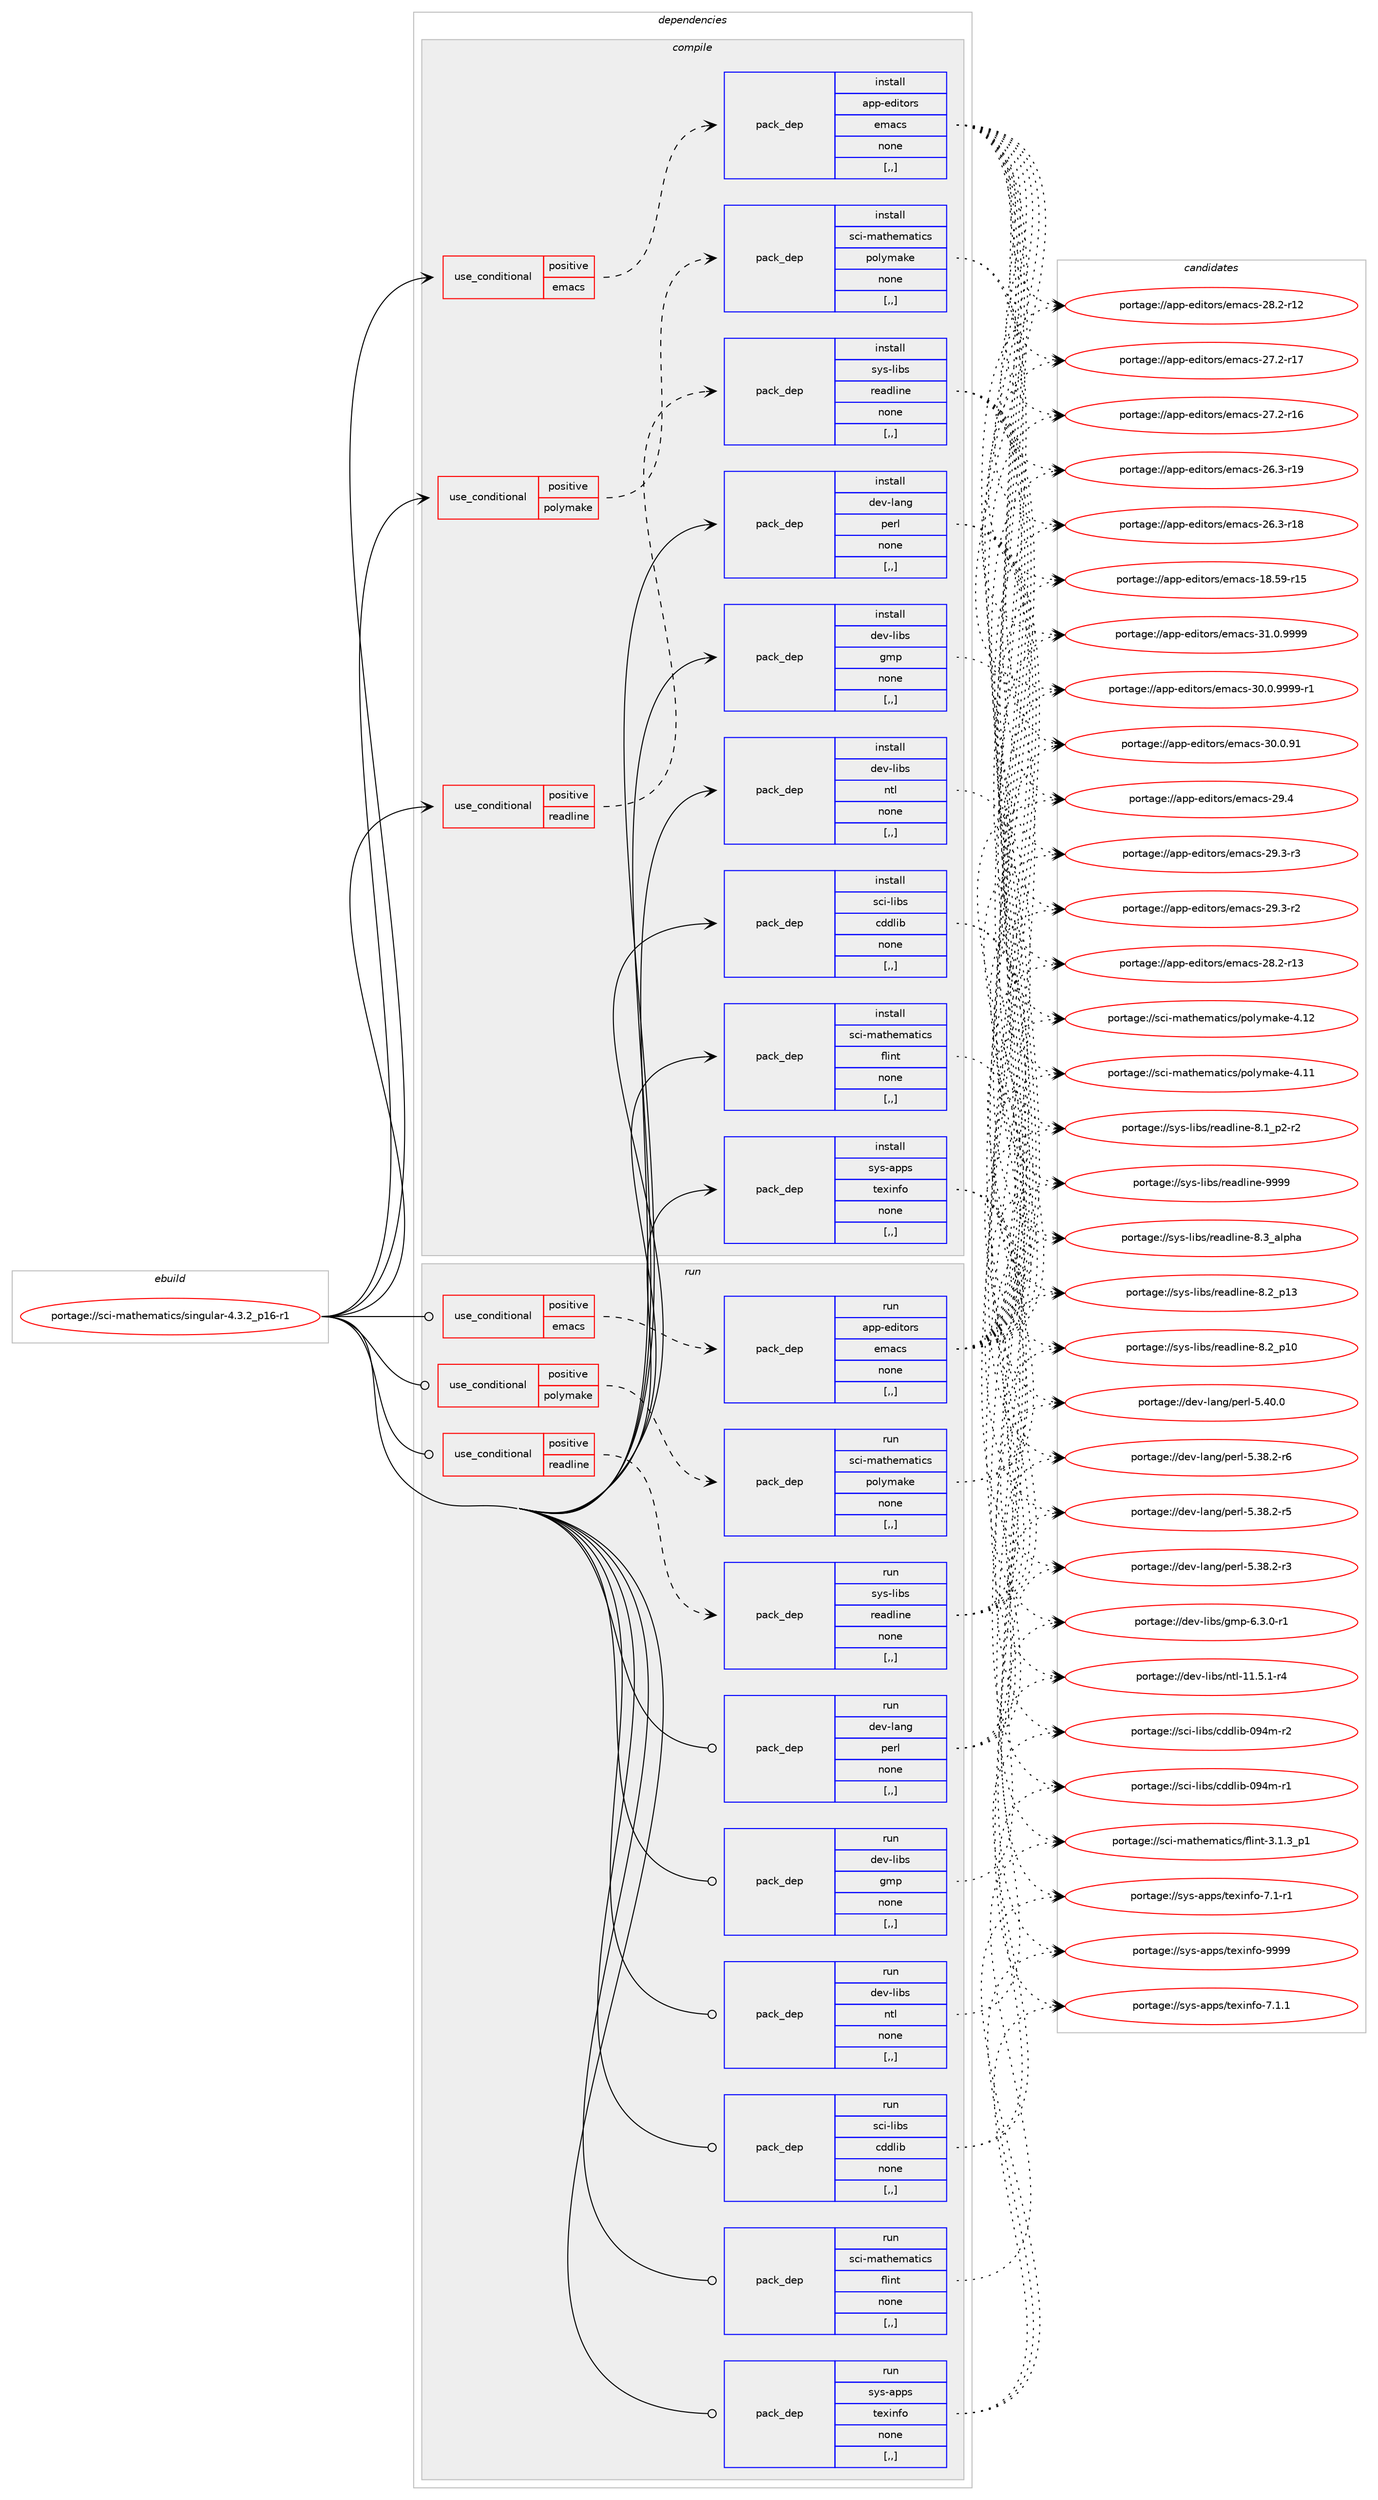 digraph prolog {

# *************
# Graph options
# *************

newrank=true;
concentrate=true;
compound=true;
graph [rankdir=LR,fontname=Helvetica,fontsize=10,ranksep=1.5];#, ranksep=2.5, nodesep=0.2];
edge  [arrowhead=vee];
node  [fontname=Helvetica,fontsize=10];

# **********
# The ebuild
# **********

subgraph cluster_leftcol {
color=gray;
label=<<i>ebuild</i>>;
id [label="portage://sci-mathematics/singular-4.3.2_p16-r1", color=red, width=4, href="../sci-mathematics/singular-4.3.2_p16-r1.svg"];
}

# ****************
# The dependencies
# ****************

subgraph cluster_midcol {
color=gray;
label=<<i>dependencies</i>>;
subgraph cluster_compile {
fillcolor="#eeeeee";
style=filled;
label=<<i>compile</i>>;
subgraph cond242382 {
dependency919242 [label=<<TABLE BORDER="0" CELLBORDER="1" CELLSPACING="0" CELLPADDING="4"><TR><TD ROWSPAN="3" CELLPADDING="10">use_conditional</TD></TR><TR><TD>positive</TD></TR><TR><TD>emacs</TD></TR></TABLE>>, shape=none, color=red];
subgraph pack670221 {
dependency919243 [label=<<TABLE BORDER="0" CELLBORDER="1" CELLSPACING="0" CELLPADDING="4" WIDTH="220"><TR><TD ROWSPAN="6" CELLPADDING="30">pack_dep</TD></TR><TR><TD WIDTH="110">install</TD></TR><TR><TD>app-editors</TD></TR><TR><TD>emacs</TD></TR><TR><TD>none</TD></TR><TR><TD>[,,]</TD></TR></TABLE>>, shape=none, color=blue];
}
dependency919242:e -> dependency919243:w [weight=20,style="dashed",arrowhead="vee"];
}
id:e -> dependency919242:w [weight=20,style="solid",arrowhead="vee"];
subgraph cond242383 {
dependency919244 [label=<<TABLE BORDER="0" CELLBORDER="1" CELLSPACING="0" CELLPADDING="4"><TR><TD ROWSPAN="3" CELLPADDING="10">use_conditional</TD></TR><TR><TD>positive</TD></TR><TR><TD>polymake</TD></TR></TABLE>>, shape=none, color=red];
subgraph pack670222 {
dependency919245 [label=<<TABLE BORDER="0" CELLBORDER="1" CELLSPACING="0" CELLPADDING="4" WIDTH="220"><TR><TD ROWSPAN="6" CELLPADDING="30">pack_dep</TD></TR><TR><TD WIDTH="110">install</TD></TR><TR><TD>sci-mathematics</TD></TR><TR><TD>polymake</TD></TR><TR><TD>none</TD></TR><TR><TD>[,,]</TD></TR></TABLE>>, shape=none, color=blue];
}
dependency919244:e -> dependency919245:w [weight=20,style="dashed",arrowhead="vee"];
}
id:e -> dependency919244:w [weight=20,style="solid",arrowhead="vee"];
subgraph cond242384 {
dependency919246 [label=<<TABLE BORDER="0" CELLBORDER="1" CELLSPACING="0" CELLPADDING="4"><TR><TD ROWSPAN="3" CELLPADDING="10">use_conditional</TD></TR><TR><TD>positive</TD></TR><TR><TD>readline</TD></TR></TABLE>>, shape=none, color=red];
subgraph pack670223 {
dependency919247 [label=<<TABLE BORDER="0" CELLBORDER="1" CELLSPACING="0" CELLPADDING="4" WIDTH="220"><TR><TD ROWSPAN="6" CELLPADDING="30">pack_dep</TD></TR><TR><TD WIDTH="110">install</TD></TR><TR><TD>sys-libs</TD></TR><TR><TD>readline</TD></TR><TR><TD>none</TD></TR><TR><TD>[,,]</TD></TR></TABLE>>, shape=none, color=blue];
}
dependency919246:e -> dependency919247:w [weight=20,style="dashed",arrowhead="vee"];
}
id:e -> dependency919246:w [weight=20,style="solid",arrowhead="vee"];
subgraph pack670224 {
dependency919248 [label=<<TABLE BORDER="0" CELLBORDER="1" CELLSPACING="0" CELLPADDING="4" WIDTH="220"><TR><TD ROWSPAN="6" CELLPADDING="30">pack_dep</TD></TR><TR><TD WIDTH="110">install</TD></TR><TR><TD>dev-lang</TD></TR><TR><TD>perl</TD></TR><TR><TD>none</TD></TR><TR><TD>[,,]</TD></TR></TABLE>>, shape=none, color=blue];
}
id:e -> dependency919248:w [weight=20,style="solid",arrowhead="vee"];
subgraph pack670225 {
dependency919249 [label=<<TABLE BORDER="0" CELLBORDER="1" CELLSPACING="0" CELLPADDING="4" WIDTH="220"><TR><TD ROWSPAN="6" CELLPADDING="30">pack_dep</TD></TR><TR><TD WIDTH="110">install</TD></TR><TR><TD>dev-libs</TD></TR><TR><TD>gmp</TD></TR><TR><TD>none</TD></TR><TR><TD>[,,]</TD></TR></TABLE>>, shape=none, color=blue];
}
id:e -> dependency919249:w [weight=20,style="solid",arrowhead="vee"];
subgraph pack670226 {
dependency919250 [label=<<TABLE BORDER="0" CELLBORDER="1" CELLSPACING="0" CELLPADDING="4" WIDTH="220"><TR><TD ROWSPAN="6" CELLPADDING="30">pack_dep</TD></TR><TR><TD WIDTH="110">install</TD></TR><TR><TD>dev-libs</TD></TR><TR><TD>ntl</TD></TR><TR><TD>none</TD></TR><TR><TD>[,,]</TD></TR></TABLE>>, shape=none, color=blue];
}
id:e -> dependency919250:w [weight=20,style="solid",arrowhead="vee"];
subgraph pack670227 {
dependency919251 [label=<<TABLE BORDER="0" CELLBORDER="1" CELLSPACING="0" CELLPADDING="4" WIDTH="220"><TR><TD ROWSPAN="6" CELLPADDING="30">pack_dep</TD></TR><TR><TD WIDTH="110">install</TD></TR><TR><TD>sci-libs</TD></TR><TR><TD>cddlib</TD></TR><TR><TD>none</TD></TR><TR><TD>[,,]</TD></TR></TABLE>>, shape=none, color=blue];
}
id:e -> dependency919251:w [weight=20,style="solid",arrowhead="vee"];
subgraph pack670228 {
dependency919252 [label=<<TABLE BORDER="0" CELLBORDER="1" CELLSPACING="0" CELLPADDING="4" WIDTH="220"><TR><TD ROWSPAN="6" CELLPADDING="30">pack_dep</TD></TR><TR><TD WIDTH="110">install</TD></TR><TR><TD>sci-mathematics</TD></TR><TR><TD>flint</TD></TR><TR><TD>none</TD></TR><TR><TD>[,,]</TD></TR></TABLE>>, shape=none, color=blue];
}
id:e -> dependency919252:w [weight=20,style="solid",arrowhead="vee"];
subgraph pack670229 {
dependency919253 [label=<<TABLE BORDER="0" CELLBORDER="1" CELLSPACING="0" CELLPADDING="4" WIDTH="220"><TR><TD ROWSPAN="6" CELLPADDING="30">pack_dep</TD></TR><TR><TD WIDTH="110">install</TD></TR><TR><TD>sys-apps</TD></TR><TR><TD>texinfo</TD></TR><TR><TD>none</TD></TR><TR><TD>[,,]</TD></TR></TABLE>>, shape=none, color=blue];
}
id:e -> dependency919253:w [weight=20,style="solid",arrowhead="vee"];
}
subgraph cluster_compileandrun {
fillcolor="#eeeeee";
style=filled;
label=<<i>compile and run</i>>;
}
subgraph cluster_run {
fillcolor="#eeeeee";
style=filled;
label=<<i>run</i>>;
subgraph cond242385 {
dependency919254 [label=<<TABLE BORDER="0" CELLBORDER="1" CELLSPACING="0" CELLPADDING="4"><TR><TD ROWSPAN="3" CELLPADDING="10">use_conditional</TD></TR><TR><TD>positive</TD></TR><TR><TD>emacs</TD></TR></TABLE>>, shape=none, color=red];
subgraph pack670230 {
dependency919255 [label=<<TABLE BORDER="0" CELLBORDER="1" CELLSPACING="0" CELLPADDING="4" WIDTH="220"><TR><TD ROWSPAN="6" CELLPADDING="30">pack_dep</TD></TR><TR><TD WIDTH="110">run</TD></TR><TR><TD>app-editors</TD></TR><TR><TD>emacs</TD></TR><TR><TD>none</TD></TR><TR><TD>[,,]</TD></TR></TABLE>>, shape=none, color=blue];
}
dependency919254:e -> dependency919255:w [weight=20,style="dashed",arrowhead="vee"];
}
id:e -> dependency919254:w [weight=20,style="solid",arrowhead="odot"];
subgraph cond242386 {
dependency919256 [label=<<TABLE BORDER="0" CELLBORDER="1" CELLSPACING="0" CELLPADDING="4"><TR><TD ROWSPAN="3" CELLPADDING="10">use_conditional</TD></TR><TR><TD>positive</TD></TR><TR><TD>polymake</TD></TR></TABLE>>, shape=none, color=red];
subgraph pack670231 {
dependency919257 [label=<<TABLE BORDER="0" CELLBORDER="1" CELLSPACING="0" CELLPADDING="4" WIDTH="220"><TR><TD ROWSPAN="6" CELLPADDING="30">pack_dep</TD></TR><TR><TD WIDTH="110">run</TD></TR><TR><TD>sci-mathematics</TD></TR><TR><TD>polymake</TD></TR><TR><TD>none</TD></TR><TR><TD>[,,]</TD></TR></TABLE>>, shape=none, color=blue];
}
dependency919256:e -> dependency919257:w [weight=20,style="dashed",arrowhead="vee"];
}
id:e -> dependency919256:w [weight=20,style="solid",arrowhead="odot"];
subgraph cond242387 {
dependency919258 [label=<<TABLE BORDER="0" CELLBORDER="1" CELLSPACING="0" CELLPADDING="4"><TR><TD ROWSPAN="3" CELLPADDING="10">use_conditional</TD></TR><TR><TD>positive</TD></TR><TR><TD>readline</TD></TR></TABLE>>, shape=none, color=red];
subgraph pack670232 {
dependency919259 [label=<<TABLE BORDER="0" CELLBORDER="1" CELLSPACING="0" CELLPADDING="4" WIDTH="220"><TR><TD ROWSPAN="6" CELLPADDING="30">pack_dep</TD></TR><TR><TD WIDTH="110">run</TD></TR><TR><TD>sys-libs</TD></TR><TR><TD>readline</TD></TR><TR><TD>none</TD></TR><TR><TD>[,,]</TD></TR></TABLE>>, shape=none, color=blue];
}
dependency919258:e -> dependency919259:w [weight=20,style="dashed",arrowhead="vee"];
}
id:e -> dependency919258:w [weight=20,style="solid",arrowhead="odot"];
subgraph pack670233 {
dependency919260 [label=<<TABLE BORDER="0" CELLBORDER="1" CELLSPACING="0" CELLPADDING="4" WIDTH="220"><TR><TD ROWSPAN="6" CELLPADDING="30">pack_dep</TD></TR><TR><TD WIDTH="110">run</TD></TR><TR><TD>dev-lang</TD></TR><TR><TD>perl</TD></TR><TR><TD>none</TD></TR><TR><TD>[,,]</TD></TR></TABLE>>, shape=none, color=blue];
}
id:e -> dependency919260:w [weight=20,style="solid",arrowhead="odot"];
subgraph pack670234 {
dependency919261 [label=<<TABLE BORDER="0" CELLBORDER="1" CELLSPACING="0" CELLPADDING="4" WIDTH="220"><TR><TD ROWSPAN="6" CELLPADDING="30">pack_dep</TD></TR><TR><TD WIDTH="110">run</TD></TR><TR><TD>dev-libs</TD></TR><TR><TD>gmp</TD></TR><TR><TD>none</TD></TR><TR><TD>[,,]</TD></TR></TABLE>>, shape=none, color=blue];
}
id:e -> dependency919261:w [weight=20,style="solid",arrowhead="odot"];
subgraph pack670235 {
dependency919262 [label=<<TABLE BORDER="0" CELLBORDER="1" CELLSPACING="0" CELLPADDING="4" WIDTH="220"><TR><TD ROWSPAN="6" CELLPADDING="30">pack_dep</TD></TR><TR><TD WIDTH="110">run</TD></TR><TR><TD>dev-libs</TD></TR><TR><TD>ntl</TD></TR><TR><TD>none</TD></TR><TR><TD>[,,]</TD></TR></TABLE>>, shape=none, color=blue];
}
id:e -> dependency919262:w [weight=20,style="solid",arrowhead="odot"];
subgraph pack670236 {
dependency919263 [label=<<TABLE BORDER="0" CELLBORDER="1" CELLSPACING="0" CELLPADDING="4" WIDTH="220"><TR><TD ROWSPAN="6" CELLPADDING="30">pack_dep</TD></TR><TR><TD WIDTH="110">run</TD></TR><TR><TD>sci-libs</TD></TR><TR><TD>cddlib</TD></TR><TR><TD>none</TD></TR><TR><TD>[,,]</TD></TR></TABLE>>, shape=none, color=blue];
}
id:e -> dependency919263:w [weight=20,style="solid",arrowhead="odot"];
subgraph pack670237 {
dependency919264 [label=<<TABLE BORDER="0" CELLBORDER="1" CELLSPACING="0" CELLPADDING="4" WIDTH="220"><TR><TD ROWSPAN="6" CELLPADDING="30">pack_dep</TD></TR><TR><TD WIDTH="110">run</TD></TR><TR><TD>sci-mathematics</TD></TR><TR><TD>flint</TD></TR><TR><TD>none</TD></TR><TR><TD>[,,]</TD></TR></TABLE>>, shape=none, color=blue];
}
id:e -> dependency919264:w [weight=20,style="solid",arrowhead="odot"];
subgraph pack670238 {
dependency919265 [label=<<TABLE BORDER="0" CELLBORDER="1" CELLSPACING="0" CELLPADDING="4" WIDTH="220"><TR><TD ROWSPAN="6" CELLPADDING="30">pack_dep</TD></TR><TR><TD WIDTH="110">run</TD></TR><TR><TD>sys-apps</TD></TR><TR><TD>texinfo</TD></TR><TR><TD>none</TD></TR><TR><TD>[,,]</TD></TR></TABLE>>, shape=none, color=blue];
}
id:e -> dependency919265:w [weight=20,style="solid",arrowhead="odot"];
}
}

# **************
# The candidates
# **************

subgraph cluster_choices {
rank=same;
color=gray;
label=<<i>candidates</i>>;

subgraph choice670221 {
color=black;
nodesep=1;
choice971121124510110010511611111411547101109979911545514946484657575757 [label="portage://app-editors/emacs-31.0.9999", color=red, width=4,href="../app-editors/emacs-31.0.9999.svg"];
choice9711211245101100105116111114115471011099799115455148464846575757574511449 [label="portage://app-editors/emacs-30.0.9999-r1", color=red, width=4,href="../app-editors/emacs-30.0.9999-r1.svg"];
choice97112112451011001051161111141154710110997991154551484648465749 [label="portage://app-editors/emacs-30.0.91", color=red, width=4,href="../app-editors/emacs-30.0.91.svg"];
choice97112112451011001051161111141154710110997991154550574652 [label="portage://app-editors/emacs-29.4", color=red, width=4,href="../app-editors/emacs-29.4.svg"];
choice971121124510110010511611111411547101109979911545505746514511451 [label="portage://app-editors/emacs-29.3-r3", color=red, width=4,href="../app-editors/emacs-29.3-r3.svg"];
choice971121124510110010511611111411547101109979911545505746514511450 [label="portage://app-editors/emacs-29.3-r2", color=red, width=4,href="../app-editors/emacs-29.3-r2.svg"];
choice97112112451011001051161111141154710110997991154550564650451144951 [label="portage://app-editors/emacs-28.2-r13", color=red, width=4,href="../app-editors/emacs-28.2-r13.svg"];
choice97112112451011001051161111141154710110997991154550564650451144950 [label="portage://app-editors/emacs-28.2-r12", color=red, width=4,href="../app-editors/emacs-28.2-r12.svg"];
choice97112112451011001051161111141154710110997991154550554650451144955 [label="portage://app-editors/emacs-27.2-r17", color=red, width=4,href="../app-editors/emacs-27.2-r17.svg"];
choice97112112451011001051161111141154710110997991154550554650451144954 [label="portage://app-editors/emacs-27.2-r16", color=red, width=4,href="../app-editors/emacs-27.2-r16.svg"];
choice97112112451011001051161111141154710110997991154550544651451144957 [label="portage://app-editors/emacs-26.3-r19", color=red, width=4,href="../app-editors/emacs-26.3-r19.svg"];
choice97112112451011001051161111141154710110997991154550544651451144956 [label="portage://app-editors/emacs-26.3-r18", color=red, width=4,href="../app-editors/emacs-26.3-r18.svg"];
choice9711211245101100105116111114115471011099799115454956465357451144953 [label="portage://app-editors/emacs-18.59-r15", color=red, width=4,href="../app-editors/emacs-18.59-r15.svg"];
dependency919243:e -> choice971121124510110010511611111411547101109979911545514946484657575757:w [style=dotted,weight="100"];
dependency919243:e -> choice9711211245101100105116111114115471011099799115455148464846575757574511449:w [style=dotted,weight="100"];
dependency919243:e -> choice97112112451011001051161111141154710110997991154551484648465749:w [style=dotted,weight="100"];
dependency919243:e -> choice97112112451011001051161111141154710110997991154550574652:w [style=dotted,weight="100"];
dependency919243:e -> choice971121124510110010511611111411547101109979911545505746514511451:w [style=dotted,weight="100"];
dependency919243:e -> choice971121124510110010511611111411547101109979911545505746514511450:w [style=dotted,weight="100"];
dependency919243:e -> choice97112112451011001051161111141154710110997991154550564650451144951:w [style=dotted,weight="100"];
dependency919243:e -> choice97112112451011001051161111141154710110997991154550564650451144950:w [style=dotted,weight="100"];
dependency919243:e -> choice97112112451011001051161111141154710110997991154550554650451144955:w [style=dotted,weight="100"];
dependency919243:e -> choice97112112451011001051161111141154710110997991154550554650451144954:w [style=dotted,weight="100"];
dependency919243:e -> choice97112112451011001051161111141154710110997991154550544651451144957:w [style=dotted,weight="100"];
dependency919243:e -> choice97112112451011001051161111141154710110997991154550544651451144956:w [style=dotted,weight="100"];
dependency919243:e -> choice9711211245101100105116111114115471011099799115454956465357451144953:w [style=dotted,weight="100"];
}
subgraph choice670222 {
color=black;
nodesep=1;
choice115991054510997116104101109971161059911547112111108121109971071014552464950 [label="portage://sci-mathematics/polymake-4.12", color=red, width=4,href="../sci-mathematics/polymake-4.12.svg"];
choice115991054510997116104101109971161059911547112111108121109971071014552464949 [label="portage://sci-mathematics/polymake-4.11", color=red, width=4,href="../sci-mathematics/polymake-4.11.svg"];
dependency919245:e -> choice115991054510997116104101109971161059911547112111108121109971071014552464950:w [style=dotted,weight="100"];
dependency919245:e -> choice115991054510997116104101109971161059911547112111108121109971071014552464949:w [style=dotted,weight="100"];
}
subgraph choice670223 {
color=black;
nodesep=1;
choice115121115451081059811547114101971001081051101014557575757 [label="portage://sys-libs/readline-9999", color=red, width=4,href="../sys-libs/readline-9999.svg"];
choice1151211154510810598115471141019710010810511010145564651959710811210497 [label="portage://sys-libs/readline-8.3_alpha", color=red, width=4,href="../sys-libs/readline-8.3_alpha.svg"];
choice1151211154510810598115471141019710010810511010145564650951124951 [label="portage://sys-libs/readline-8.2_p13", color=red, width=4,href="../sys-libs/readline-8.2_p13.svg"];
choice1151211154510810598115471141019710010810511010145564650951124948 [label="portage://sys-libs/readline-8.2_p10", color=red, width=4,href="../sys-libs/readline-8.2_p10.svg"];
choice115121115451081059811547114101971001081051101014556464995112504511450 [label="portage://sys-libs/readline-8.1_p2-r2", color=red, width=4,href="../sys-libs/readline-8.1_p2-r2.svg"];
dependency919247:e -> choice115121115451081059811547114101971001081051101014557575757:w [style=dotted,weight="100"];
dependency919247:e -> choice1151211154510810598115471141019710010810511010145564651959710811210497:w [style=dotted,weight="100"];
dependency919247:e -> choice1151211154510810598115471141019710010810511010145564650951124951:w [style=dotted,weight="100"];
dependency919247:e -> choice1151211154510810598115471141019710010810511010145564650951124948:w [style=dotted,weight="100"];
dependency919247:e -> choice115121115451081059811547114101971001081051101014556464995112504511450:w [style=dotted,weight="100"];
}
subgraph choice670224 {
color=black;
nodesep=1;
choice10010111845108971101034711210111410845534652484648 [label="portage://dev-lang/perl-5.40.0", color=red, width=4,href="../dev-lang/perl-5.40.0.svg"];
choice100101118451089711010347112101114108455346515646504511454 [label="portage://dev-lang/perl-5.38.2-r6", color=red, width=4,href="../dev-lang/perl-5.38.2-r6.svg"];
choice100101118451089711010347112101114108455346515646504511453 [label="portage://dev-lang/perl-5.38.2-r5", color=red, width=4,href="../dev-lang/perl-5.38.2-r5.svg"];
choice100101118451089711010347112101114108455346515646504511451 [label="portage://dev-lang/perl-5.38.2-r3", color=red, width=4,href="../dev-lang/perl-5.38.2-r3.svg"];
dependency919248:e -> choice10010111845108971101034711210111410845534652484648:w [style=dotted,weight="100"];
dependency919248:e -> choice100101118451089711010347112101114108455346515646504511454:w [style=dotted,weight="100"];
dependency919248:e -> choice100101118451089711010347112101114108455346515646504511453:w [style=dotted,weight="100"];
dependency919248:e -> choice100101118451089711010347112101114108455346515646504511451:w [style=dotted,weight="100"];
}
subgraph choice670225 {
color=black;
nodesep=1;
choice1001011184510810598115471031091124554465146484511449 [label="portage://dev-libs/gmp-6.3.0-r1", color=red, width=4,href="../dev-libs/gmp-6.3.0-r1.svg"];
dependency919249:e -> choice1001011184510810598115471031091124554465146484511449:w [style=dotted,weight="100"];
}
subgraph choice670226 {
color=black;
nodesep=1;
choice100101118451081059811547110116108454949465346494511452 [label="portage://dev-libs/ntl-11.5.1-r4", color=red, width=4,href="../dev-libs/ntl-11.5.1-r4.svg"];
dependency919250:e -> choice100101118451081059811547110116108454949465346494511452:w [style=dotted,weight="100"];
}
subgraph choice670227 {
color=black;
nodesep=1;
choice115991054510810598115479910010010810598454857521094511450 [label="portage://sci-libs/cddlib-094m-r2", color=red, width=4,href="../sci-libs/cddlib-094m-r2.svg"];
choice115991054510810598115479910010010810598454857521094511449 [label="portage://sci-libs/cddlib-094m-r1", color=red, width=4,href="../sci-libs/cddlib-094m-r1.svg"];
dependency919251:e -> choice115991054510810598115479910010010810598454857521094511450:w [style=dotted,weight="100"];
dependency919251:e -> choice115991054510810598115479910010010810598454857521094511449:w [style=dotted,weight="100"];
}
subgraph choice670228 {
color=black;
nodesep=1;
choice1159910545109971161041011099711610599115471021081051101164551464946519511249 [label="portage://sci-mathematics/flint-3.1.3_p1", color=red, width=4,href="../sci-mathematics/flint-3.1.3_p1.svg"];
dependency919252:e -> choice1159910545109971161041011099711610599115471021081051101164551464946519511249:w [style=dotted,weight="100"];
}
subgraph choice670229 {
color=black;
nodesep=1;
choice1151211154597112112115471161011201051101021114557575757 [label="portage://sys-apps/texinfo-9999", color=red, width=4,href="../sys-apps/texinfo-9999.svg"];
choice115121115459711211211547116101120105110102111455546494649 [label="portage://sys-apps/texinfo-7.1.1", color=red, width=4,href="../sys-apps/texinfo-7.1.1.svg"];
choice115121115459711211211547116101120105110102111455546494511449 [label="portage://sys-apps/texinfo-7.1-r1", color=red, width=4,href="../sys-apps/texinfo-7.1-r1.svg"];
dependency919253:e -> choice1151211154597112112115471161011201051101021114557575757:w [style=dotted,weight="100"];
dependency919253:e -> choice115121115459711211211547116101120105110102111455546494649:w [style=dotted,weight="100"];
dependency919253:e -> choice115121115459711211211547116101120105110102111455546494511449:w [style=dotted,weight="100"];
}
subgraph choice670230 {
color=black;
nodesep=1;
choice971121124510110010511611111411547101109979911545514946484657575757 [label="portage://app-editors/emacs-31.0.9999", color=red, width=4,href="../app-editors/emacs-31.0.9999.svg"];
choice9711211245101100105116111114115471011099799115455148464846575757574511449 [label="portage://app-editors/emacs-30.0.9999-r1", color=red, width=4,href="../app-editors/emacs-30.0.9999-r1.svg"];
choice97112112451011001051161111141154710110997991154551484648465749 [label="portage://app-editors/emacs-30.0.91", color=red, width=4,href="../app-editors/emacs-30.0.91.svg"];
choice97112112451011001051161111141154710110997991154550574652 [label="portage://app-editors/emacs-29.4", color=red, width=4,href="../app-editors/emacs-29.4.svg"];
choice971121124510110010511611111411547101109979911545505746514511451 [label="portage://app-editors/emacs-29.3-r3", color=red, width=4,href="../app-editors/emacs-29.3-r3.svg"];
choice971121124510110010511611111411547101109979911545505746514511450 [label="portage://app-editors/emacs-29.3-r2", color=red, width=4,href="../app-editors/emacs-29.3-r2.svg"];
choice97112112451011001051161111141154710110997991154550564650451144951 [label="portage://app-editors/emacs-28.2-r13", color=red, width=4,href="../app-editors/emacs-28.2-r13.svg"];
choice97112112451011001051161111141154710110997991154550564650451144950 [label="portage://app-editors/emacs-28.2-r12", color=red, width=4,href="../app-editors/emacs-28.2-r12.svg"];
choice97112112451011001051161111141154710110997991154550554650451144955 [label="portage://app-editors/emacs-27.2-r17", color=red, width=4,href="../app-editors/emacs-27.2-r17.svg"];
choice97112112451011001051161111141154710110997991154550554650451144954 [label="portage://app-editors/emacs-27.2-r16", color=red, width=4,href="../app-editors/emacs-27.2-r16.svg"];
choice97112112451011001051161111141154710110997991154550544651451144957 [label="portage://app-editors/emacs-26.3-r19", color=red, width=4,href="../app-editors/emacs-26.3-r19.svg"];
choice97112112451011001051161111141154710110997991154550544651451144956 [label="portage://app-editors/emacs-26.3-r18", color=red, width=4,href="../app-editors/emacs-26.3-r18.svg"];
choice9711211245101100105116111114115471011099799115454956465357451144953 [label="portage://app-editors/emacs-18.59-r15", color=red, width=4,href="../app-editors/emacs-18.59-r15.svg"];
dependency919255:e -> choice971121124510110010511611111411547101109979911545514946484657575757:w [style=dotted,weight="100"];
dependency919255:e -> choice9711211245101100105116111114115471011099799115455148464846575757574511449:w [style=dotted,weight="100"];
dependency919255:e -> choice97112112451011001051161111141154710110997991154551484648465749:w [style=dotted,weight="100"];
dependency919255:e -> choice97112112451011001051161111141154710110997991154550574652:w [style=dotted,weight="100"];
dependency919255:e -> choice971121124510110010511611111411547101109979911545505746514511451:w [style=dotted,weight="100"];
dependency919255:e -> choice971121124510110010511611111411547101109979911545505746514511450:w [style=dotted,weight="100"];
dependency919255:e -> choice97112112451011001051161111141154710110997991154550564650451144951:w [style=dotted,weight="100"];
dependency919255:e -> choice97112112451011001051161111141154710110997991154550564650451144950:w [style=dotted,weight="100"];
dependency919255:e -> choice97112112451011001051161111141154710110997991154550554650451144955:w [style=dotted,weight="100"];
dependency919255:e -> choice97112112451011001051161111141154710110997991154550554650451144954:w [style=dotted,weight="100"];
dependency919255:e -> choice97112112451011001051161111141154710110997991154550544651451144957:w [style=dotted,weight="100"];
dependency919255:e -> choice97112112451011001051161111141154710110997991154550544651451144956:w [style=dotted,weight="100"];
dependency919255:e -> choice9711211245101100105116111114115471011099799115454956465357451144953:w [style=dotted,weight="100"];
}
subgraph choice670231 {
color=black;
nodesep=1;
choice115991054510997116104101109971161059911547112111108121109971071014552464950 [label="portage://sci-mathematics/polymake-4.12", color=red, width=4,href="../sci-mathematics/polymake-4.12.svg"];
choice115991054510997116104101109971161059911547112111108121109971071014552464949 [label="portage://sci-mathematics/polymake-4.11", color=red, width=4,href="../sci-mathematics/polymake-4.11.svg"];
dependency919257:e -> choice115991054510997116104101109971161059911547112111108121109971071014552464950:w [style=dotted,weight="100"];
dependency919257:e -> choice115991054510997116104101109971161059911547112111108121109971071014552464949:w [style=dotted,weight="100"];
}
subgraph choice670232 {
color=black;
nodesep=1;
choice115121115451081059811547114101971001081051101014557575757 [label="portage://sys-libs/readline-9999", color=red, width=4,href="../sys-libs/readline-9999.svg"];
choice1151211154510810598115471141019710010810511010145564651959710811210497 [label="portage://sys-libs/readline-8.3_alpha", color=red, width=4,href="../sys-libs/readline-8.3_alpha.svg"];
choice1151211154510810598115471141019710010810511010145564650951124951 [label="portage://sys-libs/readline-8.2_p13", color=red, width=4,href="../sys-libs/readline-8.2_p13.svg"];
choice1151211154510810598115471141019710010810511010145564650951124948 [label="portage://sys-libs/readline-8.2_p10", color=red, width=4,href="../sys-libs/readline-8.2_p10.svg"];
choice115121115451081059811547114101971001081051101014556464995112504511450 [label="portage://sys-libs/readline-8.1_p2-r2", color=red, width=4,href="../sys-libs/readline-8.1_p2-r2.svg"];
dependency919259:e -> choice115121115451081059811547114101971001081051101014557575757:w [style=dotted,weight="100"];
dependency919259:e -> choice1151211154510810598115471141019710010810511010145564651959710811210497:w [style=dotted,weight="100"];
dependency919259:e -> choice1151211154510810598115471141019710010810511010145564650951124951:w [style=dotted,weight="100"];
dependency919259:e -> choice1151211154510810598115471141019710010810511010145564650951124948:w [style=dotted,weight="100"];
dependency919259:e -> choice115121115451081059811547114101971001081051101014556464995112504511450:w [style=dotted,weight="100"];
}
subgraph choice670233 {
color=black;
nodesep=1;
choice10010111845108971101034711210111410845534652484648 [label="portage://dev-lang/perl-5.40.0", color=red, width=4,href="../dev-lang/perl-5.40.0.svg"];
choice100101118451089711010347112101114108455346515646504511454 [label="portage://dev-lang/perl-5.38.2-r6", color=red, width=4,href="../dev-lang/perl-5.38.2-r6.svg"];
choice100101118451089711010347112101114108455346515646504511453 [label="portage://dev-lang/perl-5.38.2-r5", color=red, width=4,href="../dev-lang/perl-5.38.2-r5.svg"];
choice100101118451089711010347112101114108455346515646504511451 [label="portage://dev-lang/perl-5.38.2-r3", color=red, width=4,href="../dev-lang/perl-5.38.2-r3.svg"];
dependency919260:e -> choice10010111845108971101034711210111410845534652484648:w [style=dotted,weight="100"];
dependency919260:e -> choice100101118451089711010347112101114108455346515646504511454:w [style=dotted,weight="100"];
dependency919260:e -> choice100101118451089711010347112101114108455346515646504511453:w [style=dotted,weight="100"];
dependency919260:e -> choice100101118451089711010347112101114108455346515646504511451:w [style=dotted,weight="100"];
}
subgraph choice670234 {
color=black;
nodesep=1;
choice1001011184510810598115471031091124554465146484511449 [label="portage://dev-libs/gmp-6.3.0-r1", color=red, width=4,href="../dev-libs/gmp-6.3.0-r1.svg"];
dependency919261:e -> choice1001011184510810598115471031091124554465146484511449:w [style=dotted,weight="100"];
}
subgraph choice670235 {
color=black;
nodesep=1;
choice100101118451081059811547110116108454949465346494511452 [label="portage://dev-libs/ntl-11.5.1-r4", color=red, width=4,href="../dev-libs/ntl-11.5.1-r4.svg"];
dependency919262:e -> choice100101118451081059811547110116108454949465346494511452:w [style=dotted,weight="100"];
}
subgraph choice670236 {
color=black;
nodesep=1;
choice115991054510810598115479910010010810598454857521094511450 [label="portage://sci-libs/cddlib-094m-r2", color=red, width=4,href="../sci-libs/cddlib-094m-r2.svg"];
choice115991054510810598115479910010010810598454857521094511449 [label="portage://sci-libs/cddlib-094m-r1", color=red, width=4,href="../sci-libs/cddlib-094m-r1.svg"];
dependency919263:e -> choice115991054510810598115479910010010810598454857521094511450:w [style=dotted,weight="100"];
dependency919263:e -> choice115991054510810598115479910010010810598454857521094511449:w [style=dotted,weight="100"];
}
subgraph choice670237 {
color=black;
nodesep=1;
choice1159910545109971161041011099711610599115471021081051101164551464946519511249 [label="portage://sci-mathematics/flint-3.1.3_p1", color=red, width=4,href="../sci-mathematics/flint-3.1.3_p1.svg"];
dependency919264:e -> choice1159910545109971161041011099711610599115471021081051101164551464946519511249:w [style=dotted,weight="100"];
}
subgraph choice670238 {
color=black;
nodesep=1;
choice1151211154597112112115471161011201051101021114557575757 [label="portage://sys-apps/texinfo-9999", color=red, width=4,href="../sys-apps/texinfo-9999.svg"];
choice115121115459711211211547116101120105110102111455546494649 [label="portage://sys-apps/texinfo-7.1.1", color=red, width=4,href="../sys-apps/texinfo-7.1.1.svg"];
choice115121115459711211211547116101120105110102111455546494511449 [label="portage://sys-apps/texinfo-7.1-r1", color=red, width=4,href="../sys-apps/texinfo-7.1-r1.svg"];
dependency919265:e -> choice1151211154597112112115471161011201051101021114557575757:w [style=dotted,weight="100"];
dependency919265:e -> choice115121115459711211211547116101120105110102111455546494649:w [style=dotted,weight="100"];
dependency919265:e -> choice115121115459711211211547116101120105110102111455546494511449:w [style=dotted,weight="100"];
}
}

}

